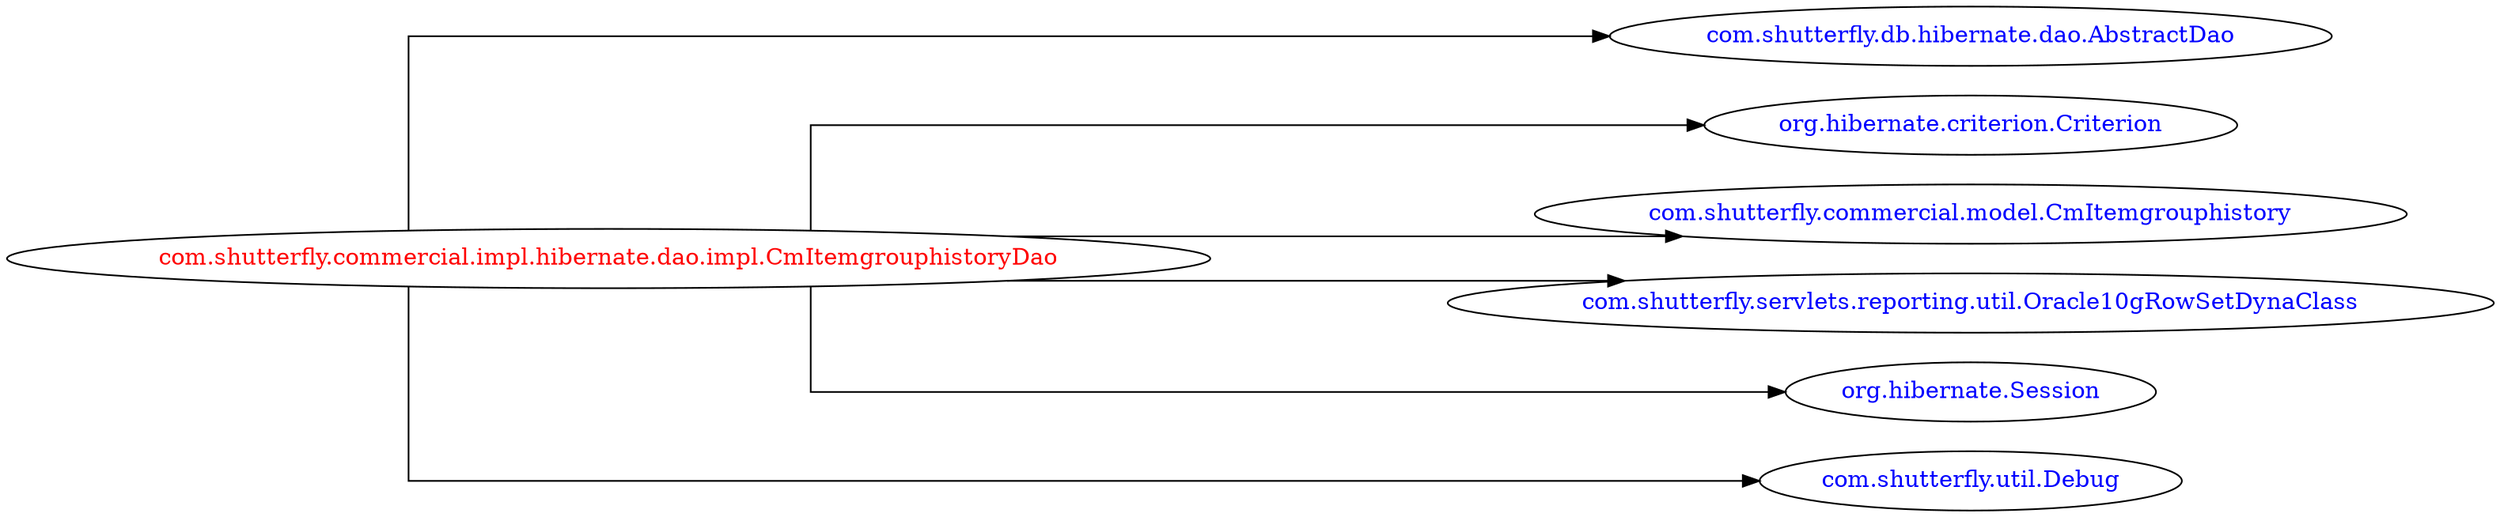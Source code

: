 digraph dependencyGraph {
 concentrate=true;
 ranksep="2.0";
 rankdir="LR"; 
 splines="ortho";
"com.shutterfly.commercial.impl.hibernate.dao.impl.CmItemgrouphistoryDao" [fontcolor="red"];
"com.shutterfly.db.hibernate.dao.AbstractDao" [ fontcolor="blue" ];
"com.shutterfly.commercial.impl.hibernate.dao.impl.CmItemgrouphistoryDao"->"com.shutterfly.db.hibernate.dao.AbstractDao";
"org.hibernate.criterion.Criterion" [ fontcolor="blue" ];
"com.shutterfly.commercial.impl.hibernate.dao.impl.CmItemgrouphistoryDao"->"org.hibernate.criterion.Criterion";
"com.shutterfly.commercial.model.CmItemgrouphistory" [ fontcolor="blue" ];
"com.shutterfly.commercial.impl.hibernate.dao.impl.CmItemgrouphistoryDao"->"com.shutterfly.commercial.model.CmItemgrouphistory";
"com.shutterfly.servlets.reporting.util.Oracle10gRowSetDynaClass" [ fontcolor="blue" ];
"com.shutterfly.commercial.impl.hibernate.dao.impl.CmItemgrouphistoryDao"->"com.shutterfly.servlets.reporting.util.Oracle10gRowSetDynaClass";
"org.hibernate.Session" [ fontcolor="blue" ];
"com.shutterfly.commercial.impl.hibernate.dao.impl.CmItemgrouphistoryDao"->"org.hibernate.Session";
"com.shutterfly.util.Debug" [ fontcolor="blue" ];
"com.shutterfly.commercial.impl.hibernate.dao.impl.CmItemgrouphistoryDao"->"com.shutterfly.util.Debug";
}